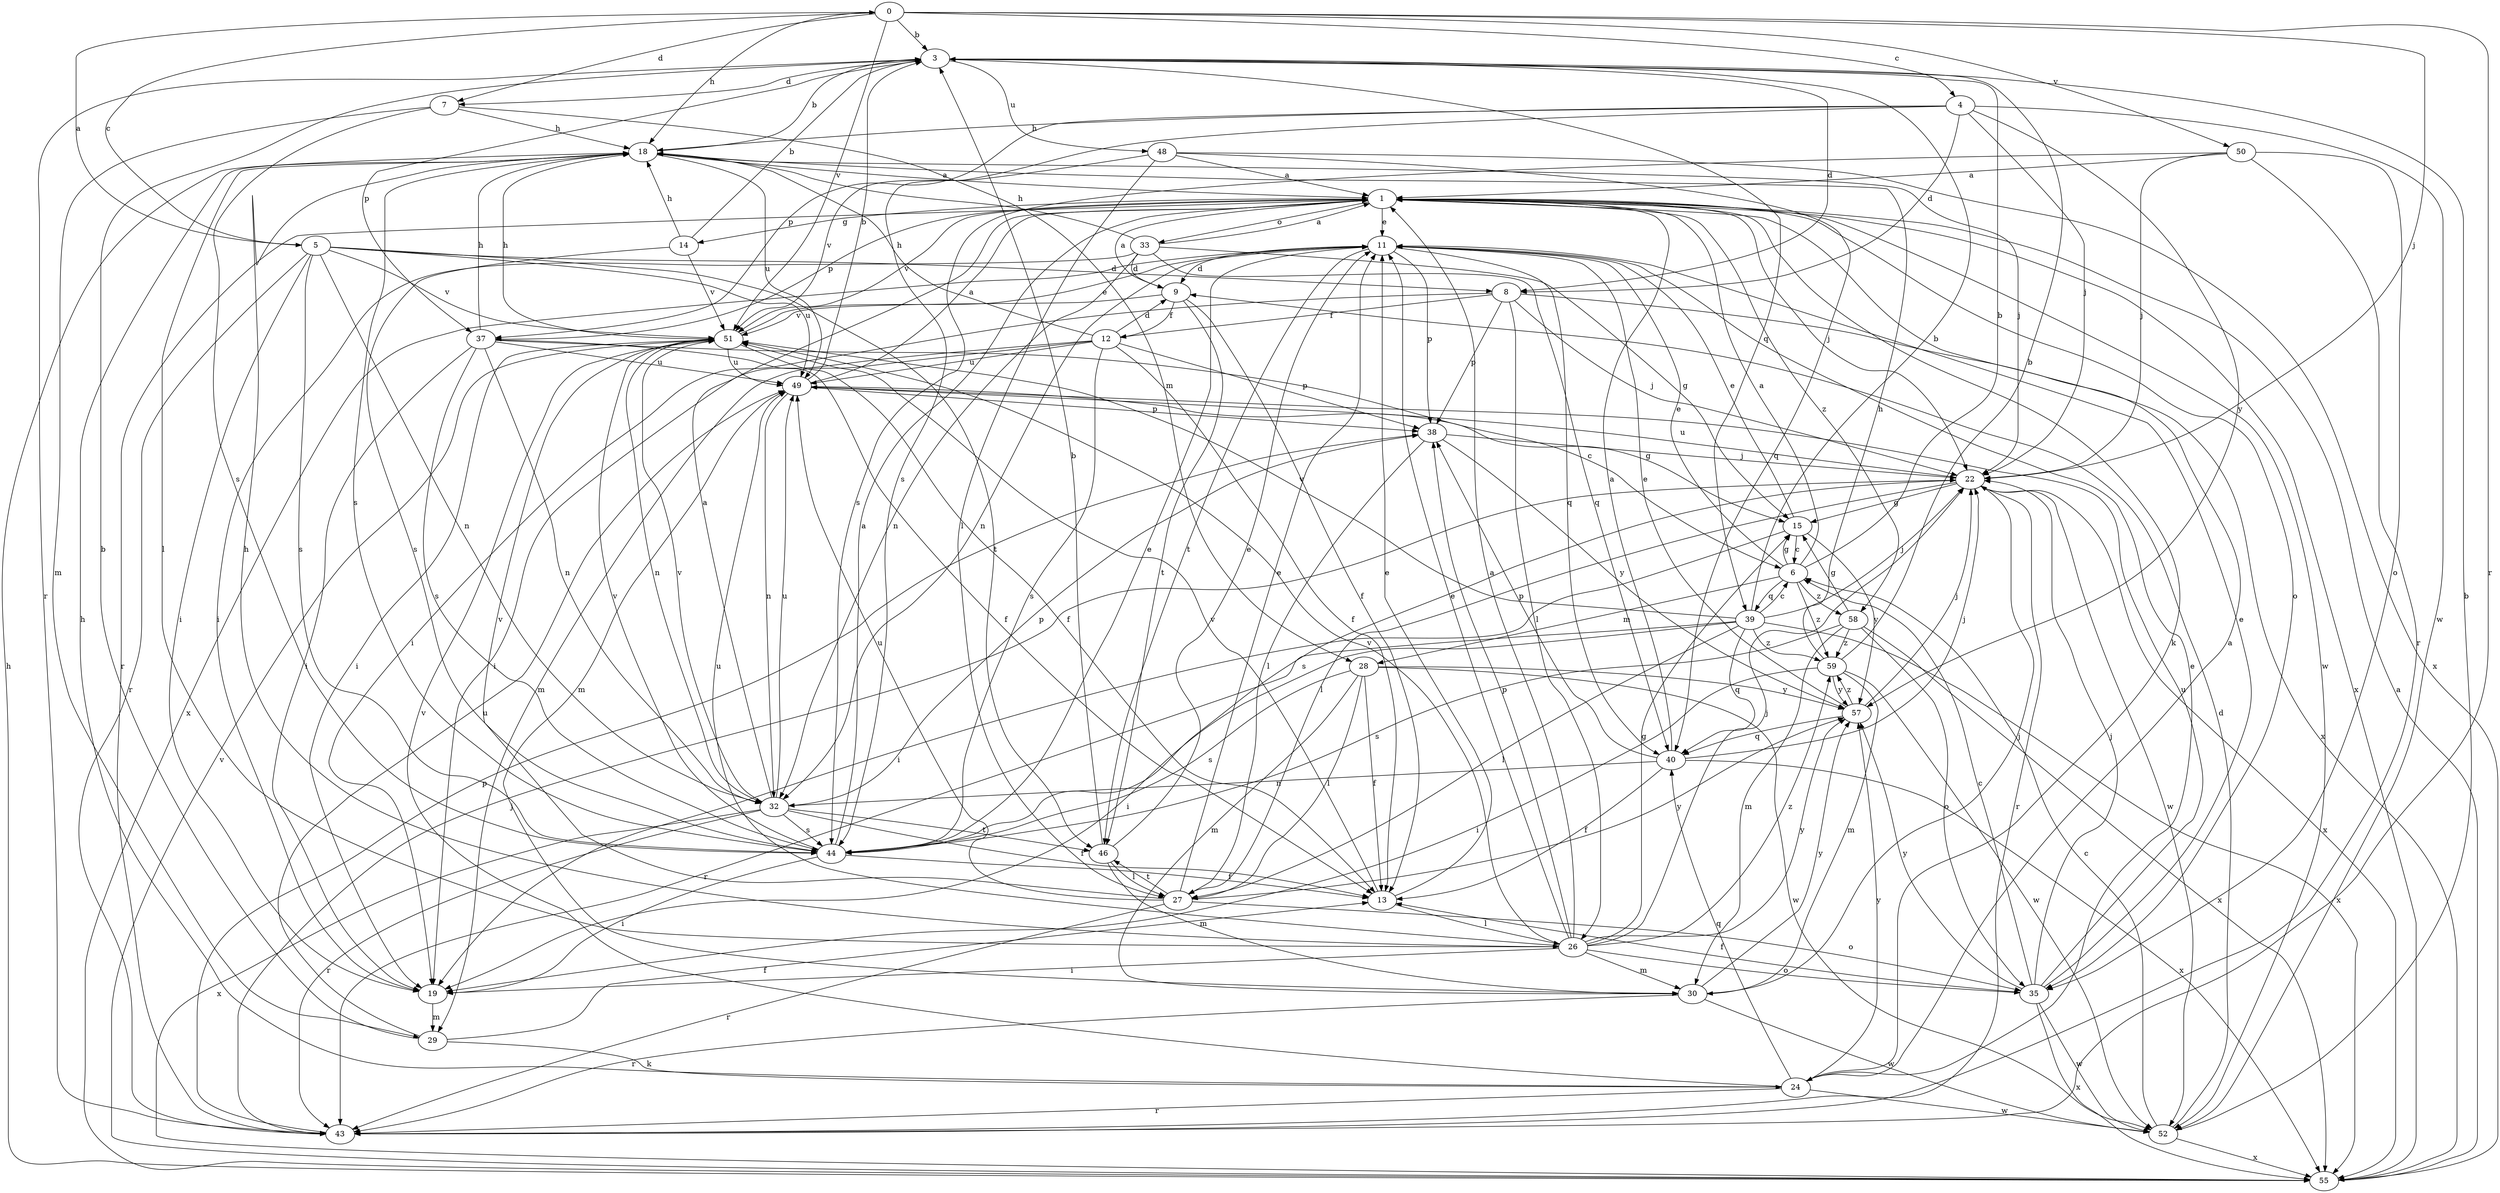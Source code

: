 strict digraph  {
0;
1;
3;
4;
5;
6;
7;
8;
9;
11;
12;
13;
14;
15;
18;
19;
22;
24;
26;
27;
28;
29;
30;
32;
33;
35;
37;
38;
39;
40;
43;
44;
46;
48;
49;
50;
51;
52;
55;
57;
58;
59;
0 -> 3  [label=b];
0 -> 4  [label=c];
0 -> 5  [label=c];
0 -> 7  [label=d];
0 -> 18  [label=h];
0 -> 22  [label=j];
0 -> 43  [label=r];
0 -> 50  [label=v];
0 -> 51  [label=v];
1 -> 11  [label=e];
1 -> 14  [label=g];
1 -> 22  [label=j];
1 -> 24  [label=k];
1 -> 33  [label=o];
1 -> 35  [label=o];
1 -> 37  [label=p];
1 -> 43  [label=r];
1 -> 51  [label=v];
1 -> 52  [label=w];
1 -> 55  [label=x];
1 -> 58  [label=z];
3 -> 7  [label=d];
3 -> 8  [label=d];
3 -> 37  [label=p];
3 -> 39  [label=q];
3 -> 43  [label=r];
3 -> 48  [label=u];
4 -> 8  [label=d];
4 -> 18  [label=h];
4 -> 22  [label=j];
4 -> 37  [label=p];
4 -> 44  [label=s];
4 -> 52  [label=w];
4 -> 57  [label=y];
5 -> 0  [label=a];
5 -> 8  [label=d];
5 -> 19  [label=i];
5 -> 32  [label=n];
5 -> 43  [label=r];
5 -> 44  [label=s];
5 -> 46  [label=t];
5 -> 49  [label=u];
5 -> 51  [label=v];
6 -> 1  [label=a];
6 -> 3  [label=b];
6 -> 11  [label=e];
6 -> 15  [label=g];
6 -> 28  [label=m];
6 -> 39  [label=q];
6 -> 58  [label=z];
6 -> 59  [label=z];
7 -> 18  [label=h];
7 -> 28  [label=m];
7 -> 29  [label=m];
7 -> 44  [label=s];
8 -> 12  [label=f];
8 -> 19  [label=i];
8 -> 22  [label=j];
8 -> 26  [label=l];
8 -> 38  [label=p];
8 -> 55  [label=x];
9 -> 1  [label=a];
9 -> 12  [label=f];
9 -> 13  [label=f];
9 -> 46  [label=t];
9 -> 51  [label=v];
11 -> 9  [label=d];
11 -> 32  [label=n];
11 -> 38  [label=p];
11 -> 40  [label=q];
11 -> 46  [label=t];
11 -> 55  [label=x];
12 -> 9  [label=d];
12 -> 13  [label=f];
12 -> 18  [label=h];
12 -> 19  [label=i];
12 -> 29  [label=m];
12 -> 38  [label=p];
12 -> 44  [label=s];
12 -> 49  [label=u];
13 -> 11  [label=e];
13 -> 26  [label=l];
13 -> 51  [label=v];
14 -> 3  [label=b];
14 -> 18  [label=h];
14 -> 44  [label=s];
14 -> 51  [label=v];
15 -> 6  [label=c];
15 -> 11  [label=e];
15 -> 19  [label=i];
15 -> 57  [label=y];
18 -> 1  [label=a];
18 -> 3  [label=b];
18 -> 22  [label=j];
18 -> 26  [label=l];
18 -> 44  [label=s];
18 -> 49  [label=u];
19 -> 29  [label=m];
22 -> 15  [label=g];
22 -> 27  [label=l];
22 -> 43  [label=r];
22 -> 44  [label=s];
22 -> 49  [label=u];
22 -> 52  [label=w];
22 -> 55  [label=x];
24 -> 1  [label=a];
24 -> 11  [label=e];
24 -> 18  [label=h];
24 -> 40  [label=q];
24 -> 43  [label=r];
24 -> 51  [label=v];
24 -> 52  [label=w];
24 -> 57  [label=y];
26 -> 1  [label=a];
26 -> 11  [label=e];
26 -> 15  [label=g];
26 -> 18  [label=h];
26 -> 19  [label=i];
26 -> 22  [label=j];
26 -> 30  [label=m];
26 -> 35  [label=o];
26 -> 38  [label=p];
26 -> 49  [label=u];
26 -> 51  [label=v];
26 -> 57  [label=y];
26 -> 59  [label=z];
27 -> 11  [label=e];
27 -> 35  [label=o];
27 -> 43  [label=r];
27 -> 46  [label=t];
27 -> 49  [label=u];
27 -> 51  [label=v];
27 -> 57  [label=y];
28 -> 13  [label=f];
28 -> 27  [label=l];
28 -> 30  [label=m];
28 -> 44  [label=s];
28 -> 52  [label=w];
28 -> 57  [label=y];
29 -> 3  [label=b];
29 -> 13  [label=f];
29 -> 24  [label=k];
29 -> 49  [label=u];
30 -> 22  [label=j];
30 -> 43  [label=r];
30 -> 52  [label=w];
30 -> 57  [label=y];
32 -> 1  [label=a];
32 -> 13  [label=f];
32 -> 38  [label=p];
32 -> 43  [label=r];
32 -> 44  [label=s];
32 -> 46  [label=t];
32 -> 49  [label=u];
32 -> 51  [label=v];
32 -> 55  [label=x];
33 -> 1  [label=a];
33 -> 9  [label=d];
33 -> 15  [label=g];
33 -> 18  [label=h];
33 -> 19  [label=i];
33 -> 32  [label=n];
33 -> 40  [label=q];
35 -> 6  [label=c];
35 -> 11  [label=e];
35 -> 13  [label=f];
35 -> 22  [label=j];
35 -> 49  [label=u];
35 -> 52  [label=w];
35 -> 55  [label=x];
35 -> 57  [label=y];
37 -> 6  [label=c];
37 -> 13  [label=f];
37 -> 18  [label=h];
37 -> 19  [label=i];
37 -> 32  [label=n];
37 -> 44  [label=s];
37 -> 49  [label=u];
38 -> 22  [label=j];
38 -> 27  [label=l];
38 -> 57  [label=y];
39 -> 3  [label=b];
39 -> 6  [label=c];
39 -> 19  [label=i];
39 -> 22  [label=j];
39 -> 27  [label=l];
39 -> 40  [label=q];
39 -> 43  [label=r];
39 -> 51  [label=v];
39 -> 55  [label=x];
39 -> 59  [label=z];
40 -> 1  [label=a];
40 -> 13  [label=f];
40 -> 22  [label=j];
40 -> 32  [label=n];
40 -> 38  [label=p];
40 -> 55  [label=x];
43 -> 22  [label=j];
43 -> 38  [label=p];
44 -> 1  [label=a];
44 -> 11  [label=e];
44 -> 13  [label=f];
44 -> 19  [label=i];
44 -> 51  [label=v];
46 -> 3  [label=b];
46 -> 11  [label=e];
46 -> 27  [label=l];
46 -> 30  [label=m];
48 -> 1  [label=a];
48 -> 27  [label=l];
48 -> 40  [label=q];
48 -> 51  [label=v];
48 -> 55  [label=x];
49 -> 1  [label=a];
49 -> 3  [label=b];
49 -> 15  [label=g];
49 -> 30  [label=m];
49 -> 32  [label=n];
49 -> 38  [label=p];
50 -> 1  [label=a];
50 -> 22  [label=j];
50 -> 35  [label=o];
50 -> 43  [label=r];
50 -> 44  [label=s];
51 -> 11  [label=e];
51 -> 13  [label=f];
51 -> 18  [label=h];
51 -> 19  [label=i];
51 -> 32  [label=n];
51 -> 49  [label=u];
52 -> 3  [label=b];
52 -> 6  [label=c];
52 -> 9  [label=d];
52 -> 55  [label=x];
55 -> 1  [label=a];
55 -> 18  [label=h];
55 -> 51  [label=v];
57 -> 11  [label=e];
57 -> 22  [label=j];
57 -> 40  [label=q];
57 -> 59  [label=z];
58 -> 15  [label=g];
58 -> 30  [label=m];
58 -> 35  [label=o];
58 -> 44  [label=s];
58 -> 55  [label=x];
58 -> 59  [label=z];
59 -> 3  [label=b];
59 -> 18  [label=h];
59 -> 19  [label=i];
59 -> 30  [label=m];
59 -> 52  [label=w];
59 -> 57  [label=y];
}
